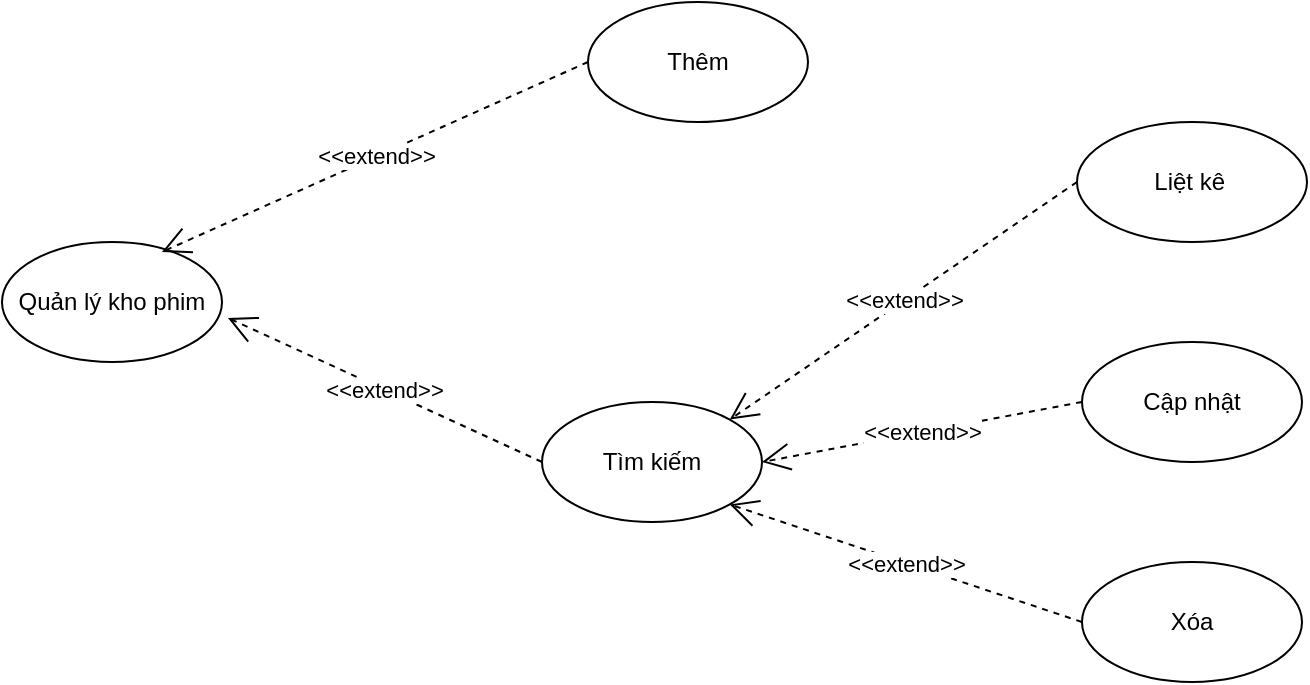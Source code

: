 <mxfile version="10.6.0" type="device"><diagram id="-vGMh1wMGA5oCm-_cWRd" name="Page-1"><mxGraphModel dx="792" dy="450" grid="1" gridSize="10" guides="1" tooltips="1" connect="1" arrows="1" fold="1" page="1" pageScale="1" pageWidth="827" pageHeight="1169" math="0" shadow="0"><root><mxCell id="0"/><mxCell id="1" parent="0"/><mxCell id="MA3WyZi6B9yMyuOYx4bn-1" value="Quản lý kho phim" style="ellipse;whiteSpace=wrap;html=1;" vertex="1" parent="1"><mxGeometry x="10" y="280" width="110" height="60" as="geometry"/></mxCell><mxCell id="MA3WyZi6B9yMyuOYx4bn-2" value="Tìm kiếm" style="ellipse;whiteSpace=wrap;html=1;" vertex="1" parent="1"><mxGeometry x="280" y="360" width="110" height="60" as="geometry"/></mxCell><mxCell id="MA3WyZi6B9yMyuOYx4bn-3" value="Thêm" style="ellipse;whiteSpace=wrap;html=1;" vertex="1" parent="1"><mxGeometry x="303" y="160" width="110" height="60" as="geometry"/></mxCell><mxCell id="MA3WyZi6B9yMyuOYx4bn-4" value="Cập nhật" style="ellipse;whiteSpace=wrap;html=1;" vertex="1" parent="1"><mxGeometry x="550" y="330" width="110" height="60" as="geometry"/></mxCell><mxCell id="MA3WyZi6B9yMyuOYx4bn-5" value="Xóa" style="ellipse;whiteSpace=wrap;html=1;" vertex="1" parent="1"><mxGeometry x="550" y="440" width="110" height="60" as="geometry"/></mxCell><mxCell id="MA3WyZi6B9yMyuOYx4bn-6" value="Liệt kê&amp;nbsp;" style="ellipse;whiteSpace=wrap;html=1;" vertex="1" parent="1"><mxGeometry x="547.5" y="220" width="115" height="60" as="geometry"/></mxCell><mxCell id="MA3WyZi6B9yMyuOYx4bn-7" value="&amp;lt;&amp;lt;extend&amp;gt;&amp;gt;" style="endArrow=open;endSize=12;dashed=1;html=1;exitX=0;exitY=0.5;exitDx=0;exitDy=0;entryX=0.727;entryY=0.083;entryDx=0;entryDy=0;entryPerimeter=0;" edge="1" parent="1" source="MA3WyZi6B9yMyuOYx4bn-3" target="MA3WyZi6B9yMyuOYx4bn-1"><mxGeometry width="160" relative="1" as="geometry"><mxPoint x="190" y="270" as="sourcePoint"/><mxPoint x="111" y="288" as="targetPoint"/></mxGeometry></mxCell><mxCell id="MA3WyZi6B9yMyuOYx4bn-8" value="&amp;lt;&amp;lt;extend&amp;gt;&amp;gt;" style="endArrow=open;endSize=12;dashed=1;html=1;exitX=0;exitY=0.5;exitDx=0;exitDy=0;entryX=1.027;entryY=0.633;entryDx=0;entryDy=0;entryPerimeter=0;" edge="1" parent="1" source="MA3WyZi6B9yMyuOYx4bn-2" target="MA3WyZi6B9yMyuOYx4bn-1"><mxGeometry width="160" relative="1" as="geometry"><mxPoint x="90" y="400" as="sourcePoint"/><mxPoint x="250" y="400" as="targetPoint"/></mxGeometry></mxCell><mxCell id="MA3WyZi6B9yMyuOYx4bn-10" value="&amp;lt;&amp;lt;extend&amp;gt;&amp;gt;" style="endArrow=open;endSize=12;dashed=1;html=1;exitX=0;exitY=0.5;exitDx=0;exitDy=0;entryX=1;entryY=0;entryDx=0;entryDy=0;" edge="1" parent="1" source="MA3WyZi6B9yMyuOYx4bn-6" target="MA3WyZi6B9yMyuOYx4bn-2"><mxGeometry width="160" relative="1" as="geometry"><mxPoint x="240" y="490" as="sourcePoint"/><mxPoint x="400" y="490" as="targetPoint"/></mxGeometry></mxCell><mxCell id="MA3WyZi6B9yMyuOYx4bn-11" value="&amp;lt;&amp;lt;extend&amp;gt;&amp;gt;" style="endArrow=open;endSize=12;dashed=1;html=1;exitX=0;exitY=0.5;exitDx=0;exitDy=0;entryX=1;entryY=0.5;entryDx=0;entryDy=0;" edge="1" parent="1" source="MA3WyZi6B9yMyuOYx4bn-4" target="MA3WyZi6B9yMyuOYx4bn-2"><mxGeometry width="160" relative="1" as="geometry"><mxPoint x="290" y="520" as="sourcePoint"/><mxPoint x="450" y="520" as="targetPoint"/></mxGeometry></mxCell><mxCell id="MA3WyZi6B9yMyuOYx4bn-12" value="&amp;lt;&amp;lt;extend&amp;gt;&amp;gt;" style="endArrow=open;endSize=12;dashed=1;html=1;exitX=0;exitY=0.5;exitDx=0;exitDy=0;entryX=1;entryY=1;entryDx=0;entryDy=0;" edge="1" parent="1" source="MA3WyZi6B9yMyuOYx4bn-5" target="MA3WyZi6B9yMyuOYx4bn-2"><mxGeometry width="160" relative="1" as="geometry"><mxPoint x="310" y="560" as="sourcePoint"/><mxPoint x="470" y="560" as="targetPoint"/></mxGeometry></mxCell></root></mxGraphModel></diagram></mxfile>
